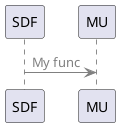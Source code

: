 {
  "sha1": "sb378w0b7uv775kv6hu9qkf26e5z78d",
  "insertion": {
    "when": "2024-06-04T17:28:44.878Z",
    "url": "https://forum.plantuml.net/9998/macros-in-macro-parameters-does-not-work",
    "user": "plantuml@gmail.com"
  }
}
@startuml
!definelong CALL(from,to,funcname)
from -[#808080]> to : funcname
!enddefinelong

!define GREY(x) <color:#808080>x</color>

CALL(SDF, MU, GREY(My func))
@enduml
